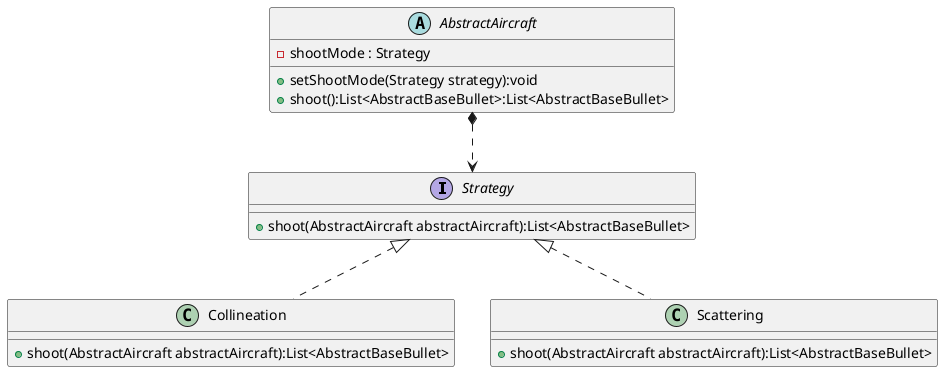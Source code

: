 @startuml
'https://plantuml.com/class-diagram

interface Strategy
{
    + shoot(AbstractAircraft abstractAircraft):List<AbstractBaseBullet>
}

class Collineation
{
    + shoot(AbstractAircraft abstractAircraft):List<AbstractBaseBullet>
}

class Scattering
{
    + shoot(AbstractAircraft abstractAircraft):List<AbstractBaseBullet>
}

abstract AbstractAircraft
{
    - shootMode : Strategy

    + setShootMode(Strategy strategy):void
    + shoot():List<AbstractBaseBullet>:List<AbstractBaseBullet>
}

Strategy <|.. Scattering
Strategy <|.. Collineation
AbstractAircraft *..> Strategy

@enduml